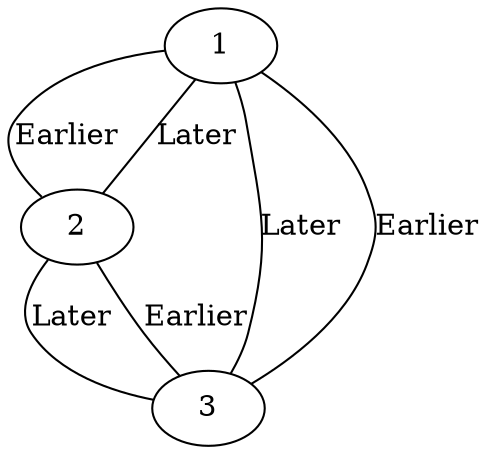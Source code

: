  
        graph "grafo" { 
        overlap = "scale"; 
        1 -- 2 [label=Earlier]
3 -- 1 [label=Earlier]
3 -- 2 [label=Earlier]
1 -- 3 [label=Later]
2 -- 1 [label=Later]
2 -- 3 [label=Later]
}
